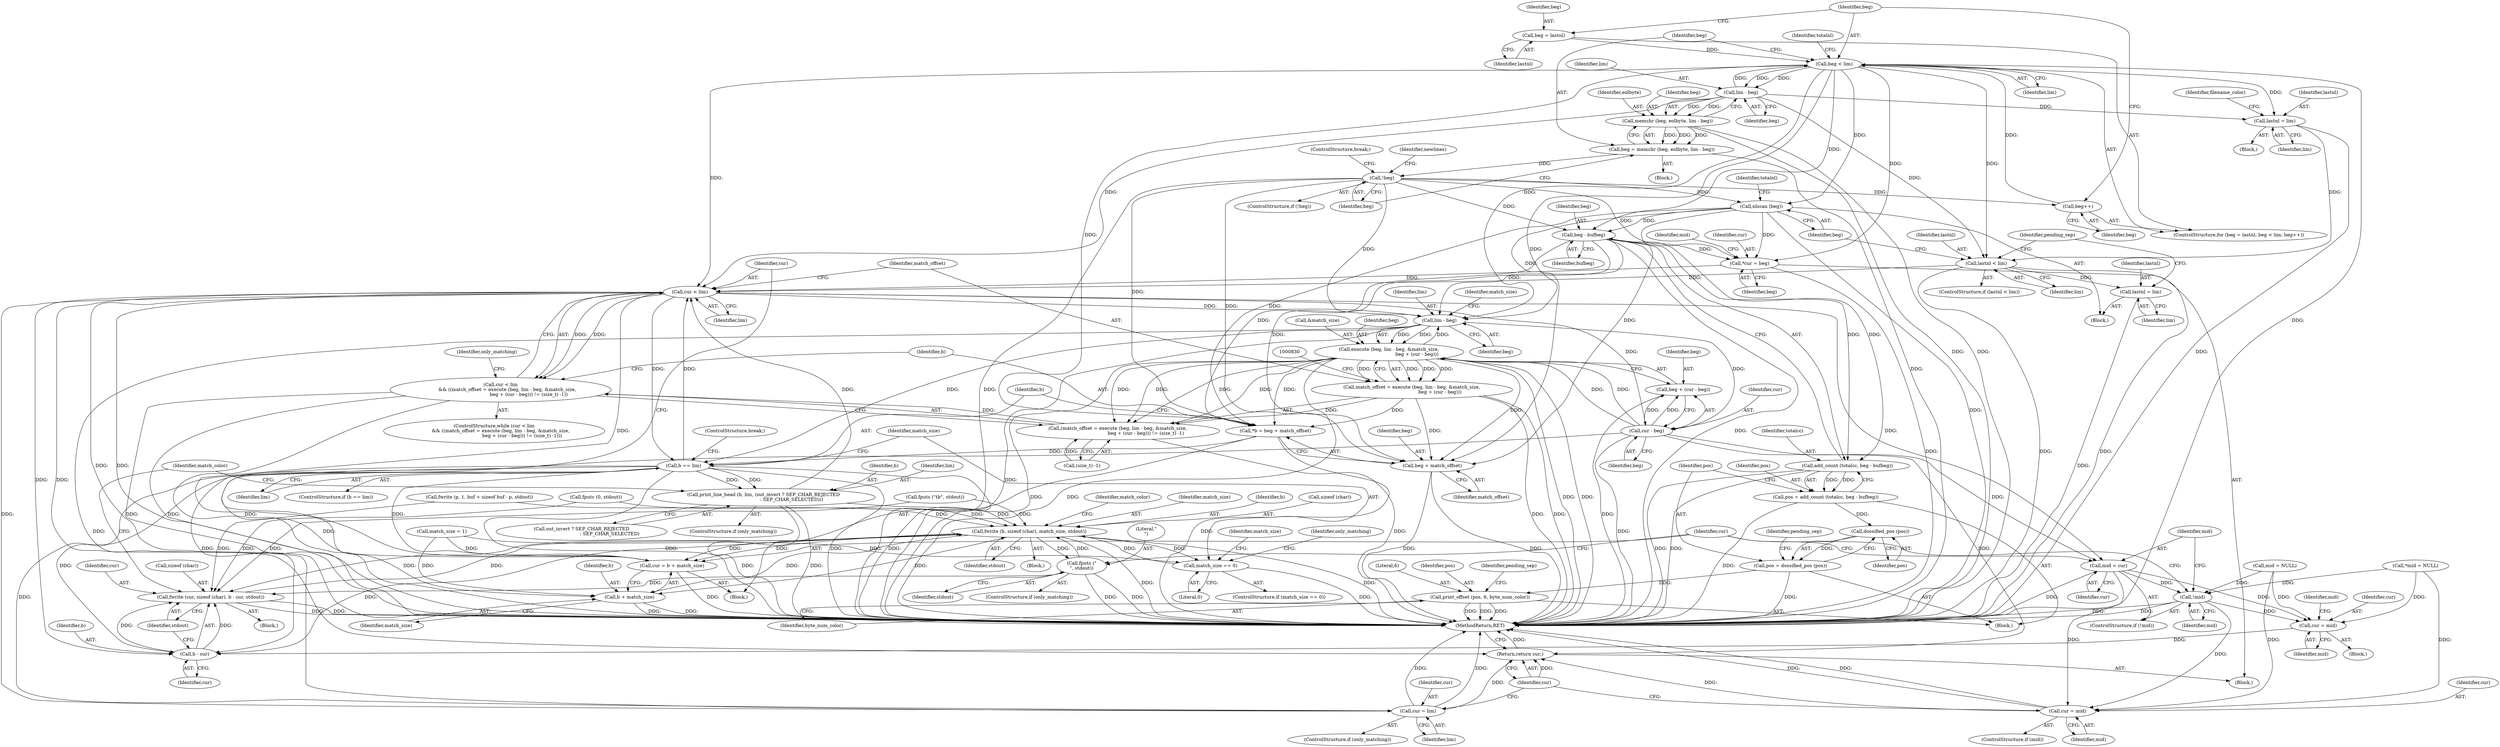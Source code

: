 digraph "0_savannah_8fcf61523644df42e1905c81bed26838e0b04f91@pointer" {
"1000615" [label="(Call,beg = lastnl)"];
"1000618" [label="(Call,beg < lim)"];
"1000629" [label="(Call,lim - beg)"];
"1000626" [label="(Call,memchr (beg, eolbyte, lim - beg))"];
"1000624" [label="(Call,beg = memchr (beg, eolbyte, lim - beg))"];
"1000633" [label="(Call,!beg)"];
"1000621" [label="(Call,beg++)"];
"1000741" [label="(Call,nlscan (beg))"];
"1000770" [label="(Call,beg - bufbeg)"];
"1000768" [label="(Call,add_count (totalcc, beg - bufbeg))"];
"1000766" [label="(Call,pos = add_count (totalcc, beg - bufbeg))"];
"1000775" [label="(Call,dossified_pos (pos))"];
"1000773" [label="(Call,pos = dossified_pos (pos))"];
"1000781" [label="(Call,print_offset (pos, 6, byte_num_color))"];
"1000802" [label="(Call,*cur = beg)"];
"1000811" [label="(Call,cur < lim)"];
"1000810" [label="(Call,cur < lim\n         && ((match_offset = execute (beg, lim - beg, &match_size,\n                                      beg + (cur - beg))) != (size_t) -1))"];
"1000819" [label="(Call,lim - beg)"];
"1000817" [label="(Call,execute (beg, lim - beg, &match_size,\n                                      beg + (cur - beg)))"];
"1000814" [label="(Call,(match_offset = execute (beg, lim - beg, &match_size,\n                                      beg + (cur - beg))) != (size_t) -1)"];
"1000815" [label="(Call,match_offset = execute (beg, lim - beg, &match_size,\n                                      beg + (cur - beg)))"];
"1000835" [label="(Call,*b = beg + match_offset)"];
"1000841" [label="(Call,b == lim)"];
"1000863" [label="(Call,print_line_head (b, lim, (out_invert ? SEP_CHAR_REJECTED\n                                      : SEP_CHAR_SELECTED)))"];
"1000893" [label="(Call,fwrite (b, sizeof (char), match_size, stdout))"];
"1000846" [label="(Call,match_size == 0)"];
"1000883" [label="(Call,fwrite (cur, sizeof (char), b - cur, stdout))"];
"1000903" [label="(Call,fputs (\"\n\", stdout))"];
"1000906" [label="(Call,cur = b + match_size)"];
"1000908" [label="(Call,b + match_size)"];
"1000887" [label="(Call,b - cur)"];
"1000913" [label="(Call,cur = lim)"];
"1000922" [label="(Return,return cur;)"];
"1000837" [label="(Call,beg + match_offset)"];
"1000826" [label="(Call,cur - beg)"];
"1000824" [label="(Call,beg + (cur - beg))"];
"1000856" [label="(Call,mid = cur)"];
"1000854" [label="(Call,!mid)"];
"1000877" [label="(Call,cur = mid)"];
"1000919" [label="(Call,cur = mid)"];
"1000643" [label="(Call,lastnl = lim)"];
"1000737" [label="(Call,lastnl < lim)"];
"1000748" [label="(Call,lastnl = lim)"];
"1000887" [label="(Call,b - cur)"];
"1000809" [label="(ControlStructure,while (cur < lim\n         && ((match_offset = execute (beg, lim - beg, &match_size,\n                                      beg + (cur - beg))) != (size_t) -1)))"];
"1000866" [label="(Call,out_invert ? SEP_CHAR_REJECTED\n                                      : SEP_CHAR_SELECTED)"];
"1001415" [label="(MethodReturn,RET)"];
"1000769" [label="(Identifier,totalcc)"];
"1000911" [label="(ControlStructure,if (only_matching))"];
"1000839" [label="(Identifier,match_offset)"];
"1000907" [label="(Identifier,cur)"];
"1000633" [label="(Call,!beg)"];
"1000614" [label="(ControlStructure,for (beg = lastnl; beg < lim; beg++))"];
"1000811" [label="(Call,cur < lim)"];
"1000904" [label="(Literal,\"\n\")"];
"1000764" [label="(Block,)"];
"1000749" [label="(Identifier,lastnl)"];
"1000883" [label="(Call,fwrite (cur, sizeof (char), b - cur, stdout))"];
"1000898" [label="(Identifier,stdout)"];
"1000628" [label="(Identifier,eolbyte)"];
"1000876" [label="(Block,)"];
"1000806" [label="(Call,*mid = NULL)"];
"1000823" [label="(Identifier,match_size)"];
"1000782" [label="(Identifier,pos)"];
"1000890" [label="(Identifier,stdout)"];
"1000838" [label="(Identifier,beg)"];
"1000895" [label="(Call,sizeof (char))"];
"1000703" [label="(Call,fwrite (p, 1, buf + sizeof buf - p, stdout))"];
"1000818" [label="(Identifier,beg)"];
"1000877" [label="(Call,cur = mid)"];
"1000815" [label="(Call,match_offset = execute (beg, lim - beg, &match_size,\n                                      beg + (cur - beg)))"];
"1000900" [label="(Identifier,match_color)"];
"1000645" [label="(Identifier,lim)"];
"1000819" [label="(Call,lim - beg)"];
"1000798" [label="(Block,)"];
"1000730" [label="(Call,fputc (0, stdout))"];
"1000903" [label="(Call,fputs (\"\n\", stdout))"];
"1000893" [label="(Call,fwrite (b, sizeof (char), match_size, stdout))"];
"1000608" [label="(Block,)"];
"1000626" [label="(Call,memchr (beg, eolbyte, lim - beg))"];
"1000884" [label="(Identifier,cur)"];
"1000771" [label="(Identifier,beg)"];
"1000804" [label="(Identifier,beg)"];
"1000639" [label="(Identifier,totalnl)"];
"1000825" [label="(Identifier,beg)"];
"1000841" [label="(Call,b == lim)"];
"1000624" [label="(Call,beg = memchr (beg, eolbyte, lim - beg))"];
"1000892" [label="(Identifier,match_color)"];
"1000881" [label="(Identifier,mid)"];
"1000643" [label="(Call,lastnl = lim)"];
"1000737" [label="(Call,lastnl < lim)"];
"1000843" [label="(Identifier,lim)"];
"1000629" [label="(Call,lim - beg)"];
"1000814" [label="(Call,(match_offset = execute (beg, lim - beg, &match_size,\n                                      beg + (cur - beg))) != (size_t) -1)"];
"1000817" [label="(Call,execute (beg, lim - beg, &match_size,\n                                      beg + (cur - beg)))"];
"1000632" [label="(ControlStructure,if (!beg))"];
"1000644" [label="(Identifier,lastnl)"];
"1000768" [label="(Call,add_count (totalcc, beg - bufbeg))"];
"1000912" [label="(Identifier,only_matching)"];
"1000748" [label="(Call,lastnl = lim)"];
"1000920" [label="(Identifier,cur)"];
"1000774" [label="(Identifier,pos)"];
"1000850" [label="(Call,match_size = 1)"];
"1000856" [label="(Call,mid = cur)"];
"1000908" [label="(Call,b + match_size)"];
"1000635" [label="(ControlStructure,break;)"];
"1000617" [label="(Identifier,lastnl)"];
"1000847" [label="(Identifier,match_size)"];
"1000750" [label="(Identifier,lim)"];
"1000631" [label="(Identifier,beg)"];
"1000634" [label="(Identifier,beg)"];
"1000786" [label="(Identifier,pending_sep)"];
"1000820" [label="(Identifier,lim)"];
"1000864" [label="(Identifier,b)"];
"1000783" [label="(Literal,6)"];
"1000913" [label="(Call,cur = lim)"];
"1000905" [label="(Identifier,stdout)"];
"1000889" [label="(Identifier,cur)"];
"1000851" [label="(Identifier,match_size)"];
"1000914" [label="(Identifier,cur)"];
"1000802" [label="(Call,*cur = beg)"];
"1000897" [label="(Identifier,match_size)"];
"1000767" [label="(Identifier,pos)"];
"1000862" [label="(Identifier,only_matching)"];
"1000738" [label="(Identifier,lastnl)"];
"1000616" [label="(Identifier,beg)"];
"1000770" [label="(Call,beg - bufbeg)"];
"1000620" [label="(Identifier,lim)"];
"1000846" [label="(Call,match_size == 0)"];
"1000618" [label="(Call,beg < lim)"];
"1000740" [label="(Block,)"];
"1000824" [label="(Call,beg + (cur - beg))"];
"1000857" [label="(Identifier,mid)"];
"1000775" [label="(Call,dossified_pos (pos))"];
"1000917" [label="(ControlStructure,if (mid))"];
"1000879" [label="(Identifier,mid)"];
"1000842" [label="(Identifier,b)"];
"1000627" [label="(Identifier,beg)"];
"1000923" [label="(Identifier,cur)"];
"1000637" [label="(Identifier,newlines)"];
"1000860" [label="(Block,)"];
"1000739" [label="(Identifier,lim)"];
"1000793" [label="(Call,fputs (\"\t\b\", stdout))"];
"1000833" [label="(Block,)"];
"1000615" [label="(Call,beg = lastnl)"];
"1000813" [label="(Identifier,lim)"];
"1000776" [label="(Identifier,pos)"];
"1000844" [label="(ControlStructure,break;)"];
"1000827" [label="(Identifier,cur)"];
"1000744" [label="(Identifier,totalnl)"];
"1000766" [label="(Call,pos = add_count (totalcc, beg - bufbeg))"];
"1000840" [label="(ControlStructure,if (b == lim))"];
"1000910" [label="(Identifier,match_size)"];
"1000858" [label="(Identifier,cur)"];
"1000619" [label="(Identifier,beg)"];
"1000836" [label="(Identifier,b)"];
"1000888" [label="(Identifier,b)"];
"1000919" [label="(Call,cur = mid)"];
"1000736" [label="(ControlStructure,if (lastnl < lim))"];
"1000906" [label="(Call,cur = b + match_size)"];
"1000621" [label="(Call,beg++)"];
"1000816" [label="(Identifier,match_offset)"];
"1000807" [label="(Identifier,mid)"];
"1000863" [label="(Call,print_line_head (b, lim, (out_invert ? SEP_CHAR_REJECTED\n                                      : SEP_CHAR_SELECTED)))"];
"1000803" [label="(Identifier,cur)"];
"1000630" [label="(Identifier,lim)"];
"1000781" [label="(Call,print_offset (pos, 6, byte_num_color))"];
"1000821" [label="(Identifier,beg)"];
"1000871" [label="(Block,)"];
"1000854" [label="(Call,!mid)"];
"1000784" [label="(Identifier,byte_num_color)"];
"1000855" [label="(Identifier,mid)"];
"1000778" [label="(Identifier,pending_sep)"];
"1000901" [label="(ControlStructure,if (only_matching))"];
"1000880" [label="(Call,mid = NULL)"];
"1000915" [label="(Identifier,lim)"];
"1000853" [label="(ControlStructure,if (!mid))"];
"1000752" [label="(Identifier,pending_sep)"];
"1000828" [label="(Identifier,beg)"];
"1000741" [label="(Call,nlscan (beg))"];
"1000773" [label="(Call,pos = dossified_pos (pos))"];
"1000622" [label="(Identifier,beg)"];
"1000810" [label="(Call,cur < lim\n         && ((match_offset = execute (beg, lim - beg, &match_size,\n                                      beg + (cur - beg))) != (size_t) -1))"];
"1000826" [label="(Call,cur - beg)"];
"1000623" [label="(Block,)"];
"1000921" [label="(Identifier,mid)"];
"1000837" [label="(Call,beg + match_offset)"];
"1000822" [label="(Call,&match_size)"];
"1000812" [label="(Identifier,cur)"];
"1000909" [label="(Identifier,b)"];
"1000922" [label="(Return,return cur;)"];
"1000772" [label="(Identifier,bufbeg)"];
"1000829" [label="(Call,(size_t) -1)"];
"1000625" [label="(Identifier,beg)"];
"1000865" [label="(Identifier,lim)"];
"1000861" [label="(ControlStructure,if (only_matching))"];
"1000885" [label="(Call,sizeof (char))"];
"1000845" [label="(ControlStructure,if (match_size == 0))"];
"1000894" [label="(Identifier,b)"];
"1000848" [label="(Literal,0)"];
"1000835" [label="(Call,*b = beg + match_offset)"];
"1000648" [label="(Identifier,filename_color)"];
"1000742" [label="(Identifier,beg)"];
"1000878" [label="(Identifier,cur)"];
"1000615" -> "1000614"  [label="AST: "];
"1000615" -> "1000617"  [label="CFG: "];
"1000616" -> "1000615"  [label="AST: "];
"1000617" -> "1000615"  [label="AST: "];
"1000619" -> "1000615"  [label="CFG: "];
"1000615" -> "1000618"  [label="DDG: "];
"1000618" -> "1000614"  [label="AST: "];
"1000618" -> "1000620"  [label="CFG: "];
"1000619" -> "1000618"  [label="AST: "];
"1000620" -> "1000618"  [label="AST: "];
"1000625" -> "1000618"  [label="CFG: "];
"1000639" -> "1000618"  [label="CFG: "];
"1000618" -> "1001415"  [label="DDG: "];
"1000621" -> "1000618"  [label="DDG: "];
"1000629" -> "1000618"  [label="DDG: "];
"1000618" -> "1000629"  [label="DDG: "];
"1000618" -> "1000629"  [label="DDG: "];
"1000618" -> "1000643"  [label="DDG: "];
"1000618" -> "1000737"  [label="DDG: "];
"1000618" -> "1000741"  [label="DDG: "];
"1000618" -> "1000770"  [label="DDG: "];
"1000618" -> "1000802"  [label="DDG: "];
"1000618" -> "1000811"  [label="DDG: "];
"1000618" -> "1000819"  [label="DDG: "];
"1000618" -> "1000835"  [label="DDG: "];
"1000618" -> "1000837"  [label="DDG: "];
"1000629" -> "1000626"  [label="AST: "];
"1000629" -> "1000631"  [label="CFG: "];
"1000630" -> "1000629"  [label="AST: "];
"1000631" -> "1000629"  [label="AST: "];
"1000626" -> "1000629"  [label="CFG: "];
"1000629" -> "1000626"  [label="DDG: "];
"1000629" -> "1000626"  [label="DDG: "];
"1000629" -> "1000643"  [label="DDG: "];
"1000629" -> "1000737"  [label="DDG: "];
"1000629" -> "1000811"  [label="DDG: "];
"1000626" -> "1000624"  [label="AST: "];
"1000627" -> "1000626"  [label="AST: "];
"1000628" -> "1000626"  [label="AST: "];
"1000624" -> "1000626"  [label="CFG: "];
"1000626" -> "1001415"  [label="DDG: "];
"1000626" -> "1001415"  [label="DDG: "];
"1000626" -> "1000624"  [label="DDG: "];
"1000626" -> "1000624"  [label="DDG: "];
"1000626" -> "1000624"  [label="DDG: "];
"1000624" -> "1000623"  [label="AST: "];
"1000625" -> "1000624"  [label="AST: "];
"1000634" -> "1000624"  [label="CFG: "];
"1000624" -> "1001415"  [label="DDG: "];
"1000624" -> "1000633"  [label="DDG: "];
"1000633" -> "1000632"  [label="AST: "];
"1000633" -> "1000634"  [label="CFG: "];
"1000634" -> "1000633"  [label="AST: "];
"1000635" -> "1000633"  [label="CFG: "];
"1000637" -> "1000633"  [label="CFG: "];
"1000633" -> "1001415"  [label="DDG: "];
"1000633" -> "1000621"  [label="DDG: "];
"1000633" -> "1000741"  [label="DDG: "];
"1000633" -> "1000770"  [label="DDG: "];
"1000633" -> "1000802"  [label="DDG: "];
"1000633" -> "1000819"  [label="DDG: "];
"1000633" -> "1000835"  [label="DDG: "];
"1000633" -> "1000837"  [label="DDG: "];
"1000621" -> "1000614"  [label="AST: "];
"1000621" -> "1000622"  [label="CFG: "];
"1000622" -> "1000621"  [label="AST: "];
"1000619" -> "1000621"  [label="CFG: "];
"1000741" -> "1000740"  [label="AST: "];
"1000741" -> "1000742"  [label="CFG: "];
"1000742" -> "1000741"  [label="AST: "];
"1000744" -> "1000741"  [label="CFG: "];
"1000741" -> "1001415"  [label="DDG: "];
"1000741" -> "1000770"  [label="DDG: "];
"1000741" -> "1000802"  [label="DDG: "];
"1000741" -> "1000819"  [label="DDG: "];
"1000741" -> "1000835"  [label="DDG: "];
"1000741" -> "1000837"  [label="DDG: "];
"1000770" -> "1000768"  [label="AST: "];
"1000770" -> "1000772"  [label="CFG: "];
"1000771" -> "1000770"  [label="AST: "];
"1000772" -> "1000770"  [label="AST: "];
"1000768" -> "1000770"  [label="CFG: "];
"1000770" -> "1001415"  [label="DDG: "];
"1000770" -> "1000768"  [label="DDG: "];
"1000770" -> "1000768"  [label="DDG: "];
"1000770" -> "1000802"  [label="DDG: "];
"1000770" -> "1000819"  [label="DDG: "];
"1000770" -> "1000835"  [label="DDG: "];
"1000770" -> "1000837"  [label="DDG: "];
"1000768" -> "1000766"  [label="AST: "];
"1000769" -> "1000768"  [label="AST: "];
"1000766" -> "1000768"  [label="CFG: "];
"1000768" -> "1001415"  [label="DDG: "];
"1000768" -> "1001415"  [label="DDG: "];
"1000768" -> "1000766"  [label="DDG: "];
"1000768" -> "1000766"  [label="DDG: "];
"1000766" -> "1000764"  [label="AST: "];
"1000767" -> "1000766"  [label="AST: "];
"1000774" -> "1000766"  [label="CFG: "];
"1000766" -> "1001415"  [label="DDG: "];
"1000766" -> "1000775"  [label="DDG: "];
"1000775" -> "1000773"  [label="AST: "];
"1000775" -> "1000776"  [label="CFG: "];
"1000776" -> "1000775"  [label="AST: "];
"1000773" -> "1000775"  [label="CFG: "];
"1000775" -> "1000773"  [label="DDG: "];
"1000773" -> "1000764"  [label="AST: "];
"1000774" -> "1000773"  [label="AST: "];
"1000778" -> "1000773"  [label="CFG: "];
"1000773" -> "1001415"  [label="DDG: "];
"1000773" -> "1000781"  [label="DDG: "];
"1000781" -> "1000764"  [label="AST: "];
"1000781" -> "1000784"  [label="CFG: "];
"1000782" -> "1000781"  [label="AST: "];
"1000783" -> "1000781"  [label="AST: "];
"1000784" -> "1000781"  [label="AST: "];
"1000786" -> "1000781"  [label="CFG: "];
"1000781" -> "1001415"  [label="DDG: "];
"1000781" -> "1001415"  [label="DDG: "];
"1000781" -> "1001415"  [label="DDG: "];
"1000802" -> "1000798"  [label="AST: "];
"1000802" -> "1000804"  [label="CFG: "];
"1000803" -> "1000802"  [label="AST: "];
"1000804" -> "1000802"  [label="AST: "];
"1000807" -> "1000802"  [label="CFG: "];
"1000802" -> "1001415"  [label="DDG: "];
"1000802" -> "1000811"  [label="DDG: "];
"1000811" -> "1000810"  [label="AST: "];
"1000811" -> "1000813"  [label="CFG: "];
"1000812" -> "1000811"  [label="AST: "];
"1000813" -> "1000811"  [label="AST: "];
"1000816" -> "1000811"  [label="CFG: "];
"1000810" -> "1000811"  [label="CFG: "];
"1000811" -> "1001415"  [label="DDG: "];
"1000811" -> "1001415"  [label="DDG: "];
"1000811" -> "1000810"  [label="DDG: "];
"1000811" -> "1000810"  [label="DDG: "];
"1000906" -> "1000811"  [label="DDG: "];
"1000841" -> "1000811"  [label="DDG: "];
"1000863" -> "1000811"  [label="DDG: "];
"1000737" -> "1000811"  [label="DDG: "];
"1000811" -> "1000819"  [label="DDG: "];
"1000811" -> "1000826"  [label="DDG: "];
"1000811" -> "1000841"  [label="DDG: "];
"1000811" -> "1000856"  [label="DDG: "];
"1000811" -> "1000887"  [label="DDG: "];
"1000811" -> "1000913"  [label="DDG: "];
"1000811" -> "1000922"  [label="DDG: "];
"1000810" -> "1000809"  [label="AST: "];
"1000810" -> "1000814"  [label="CFG: "];
"1000814" -> "1000810"  [label="AST: "];
"1000836" -> "1000810"  [label="CFG: "];
"1000912" -> "1000810"  [label="CFG: "];
"1000810" -> "1001415"  [label="DDG: "];
"1000810" -> "1001415"  [label="DDG: "];
"1000810" -> "1001415"  [label="DDG: "];
"1000814" -> "1000810"  [label="DDG: "];
"1000819" -> "1000817"  [label="AST: "];
"1000819" -> "1000821"  [label="CFG: "];
"1000820" -> "1000819"  [label="AST: "];
"1000821" -> "1000819"  [label="AST: "];
"1000823" -> "1000819"  [label="CFG: "];
"1000819" -> "1001415"  [label="DDG: "];
"1000819" -> "1000817"  [label="DDG: "];
"1000819" -> "1000817"  [label="DDG: "];
"1000817" -> "1000819"  [label="DDG: "];
"1000819" -> "1000826"  [label="DDG: "];
"1000819" -> "1000841"  [label="DDG: "];
"1000819" -> "1000913"  [label="DDG: "];
"1000817" -> "1000815"  [label="AST: "];
"1000817" -> "1000824"  [label="CFG: "];
"1000818" -> "1000817"  [label="AST: "];
"1000822" -> "1000817"  [label="AST: "];
"1000824" -> "1000817"  [label="AST: "];
"1000815" -> "1000817"  [label="CFG: "];
"1000817" -> "1001415"  [label="DDG: "];
"1000817" -> "1001415"  [label="DDG: "];
"1000817" -> "1001415"  [label="DDG: "];
"1000817" -> "1001415"  [label="DDG: "];
"1000817" -> "1000814"  [label="DDG: "];
"1000817" -> "1000814"  [label="DDG: "];
"1000817" -> "1000814"  [label="DDG: "];
"1000817" -> "1000814"  [label="DDG: "];
"1000817" -> "1000815"  [label="DDG: "];
"1000817" -> "1000815"  [label="DDG: "];
"1000817" -> "1000815"  [label="DDG: "];
"1000817" -> "1000815"  [label="DDG: "];
"1000826" -> "1000817"  [label="DDG: "];
"1000826" -> "1000817"  [label="DDG: "];
"1000817" -> "1000835"  [label="DDG: "];
"1000817" -> "1000837"  [label="DDG: "];
"1000814" -> "1000829"  [label="CFG: "];
"1000815" -> "1000814"  [label="AST: "];
"1000829" -> "1000814"  [label="AST: "];
"1000814" -> "1001415"  [label="DDG: "];
"1000815" -> "1000814"  [label="DDG: "];
"1000829" -> "1000814"  [label="DDG: "];
"1000816" -> "1000815"  [label="AST: "];
"1000830" -> "1000815"  [label="CFG: "];
"1000815" -> "1001415"  [label="DDG: "];
"1000815" -> "1001415"  [label="DDG: "];
"1000815" -> "1000835"  [label="DDG: "];
"1000815" -> "1000837"  [label="DDG: "];
"1000835" -> "1000833"  [label="AST: "];
"1000835" -> "1000837"  [label="CFG: "];
"1000836" -> "1000835"  [label="AST: "];
"1000837" -> "1000835"  [label="AST: "];
"1000842" -> "1000835"  [label="CFG: "];
"1000835" -> "1001415"  [label="DDG: "];
"1000835" -> "1000841"  [label="DDG: "];
"1000841" -> "1000840"  [label="AST: "];
"1000841" -> "1000843"  [label="CFG: "];
"1000842" -> "1000841"  [label="AST: "];
"1000843" -> "1000841"  [label="AST: "];
"1000844" -> "1000841"  [label="CFG: "];
"1000847" -> "1000841"  [label="CFG: "];
"1000841" -> "1001415"  [label="DDG: "];
"1000841" -> "1001415"  [label="DDG: "];
"1000841" -> "1001415"  [label="DDG: "];
"1000841" -> "1000863"  [label="DDG: "];
"1000841" -> "1000863"  [label="DDG: "];
"1000841" -> "1000887"  [label="DDG: "];
"1000841" -> "1000906"  [label="DDG: "];
"1000841" -> "1000908"  [label="DDG: "];
"1000841" -> "1000913"  [label="DDG: "];
"1000863" -> "1000861"  [label="AST: "];
"1000863" -> "1000866"  [label="CFG: "];
"1000864" -> "1000863"  [label="AST: "];
"1000865" -> "1000863"  [label="AST: "];
"1000866" -> "1000863"  [label="AST: "];
"1000892" -> "1000863"  [label="CFG: "];
"1000863" -> "1001415"  [label="DDG: "];
"1000863" -> "1001415"  [label="DDG: "];
"1000863" -> "1000893"  [label="DDG: "];
"1000893" -> "1000860"  [label="AST: "];
"1000893" -> "1000898"  [label="CFG: "];
"1000894" -> "1000893"  [label="AST: "];
"1000895" -> "1000893"  [label="AST: "];
"1000897" -> "1000893"  [label="AST: "];
"1000898" -> "1000893"  [label="AST: "];
"1000900" -> "1000893"  [label="CFG: "];
"1000893" -> "1001415"  [label="DDG: "];
"1000893" -> "1001415"  [label="DDG: "];
"1000893" -> "1000846"  [label="DDG: "];
"1000893" -> "1000883"  [label="DDG: "];
"1000887" -> "1000893"  [label="DDG: "];
"1000846" -> "1000893"  [label="DDG: "];
"1000793" -> "1000893"  [label="DDG: "];
"1000883" -> "1000893"  [label="DDG: "];
"1000730" -> "1000893"  [label="DDG: "];
"1000703" -> "1000893"  [label="DDG: "];
"1000903" -> "1000893"  [label="DDG: "];
"1000893" -> "1000903"  [label="DDG: "];
"1000893" -> "1000906"  [label="DDG: "];
"1000893" -> "1000906"  [label="DDG: "];
"1000893" -> "1000908"  [label="DDG: "];
"1000893" -> "1000908"  [label="DDG: "];
"1000846" -> "1000845"  [label="AST: "];
"1000846" -> "1000848"  [label="CFG: "];
"1000847" -> "1000846"  [label="AST: "];
"1000848" -> "1000846"  [label="AST: "];
"1000851" -> "1000846"  [label="CFG: "];
"1000862" -> "1000846"  [label="CFG: "];
"1000846" -> "1001415"  [label="DDG: "];
"1000850" -> "1000846"  [label="DDG: "];
"1000883" -> "1000871"  [label="AST: "];
"1000883" -> "1000890"  [label="CFG: "];
"1000884" -> "1000883"  [label="AST: "];
"1000885" -> "1000883"  [label="AST: "];
"1000887" -> "1000883"  [label="AST: "];
"1000890" -> "1000883"  [label="AST: "];
"1000892" -> "1000883"  [label="CFG: "];
"1000883" -> "1001415"  [label="DDG: "];
"1000883" -> "1001415"  [label="DDG: "];
"1000887" -> "1000883"  [label="DDG: "];
"1000887" -> "1000883"  [label="DDG: "];
"1000793" -> "1000883"  [label="DDG: "];
"1000730" -> "1000883"  [label="DDG: "];
"1000703" -> "1000883"  [label="DDG: "];
"1000903" -> "1000883"  [label="DDG: "];
"1000903" -> "1000901"  [label="AST: "];
"1000903" -> "1000905"  [label="CFG: "];
"1000904" -> "1000903"  [label="AST: "];
"1000905" -> "1000903"  [label="AST: "];
"1000907" -> "1000903"  [label="CFG: "];
"1000903" -> "1001415"  [label="DDG: "];
"1000903" -> "1001415"  [label="DDG: "];
"1000906" -> "1000833"  [label="AST: "];
"1000906" -> "1000908"  [label="CFG: "];
"1000907" -> "1000906"  [label="AST: "];
"1000908" -> "1000906"  [label="AST: "];
"1000812" -> "1000906"  [label="CFG: "];
"1000906" -> "1001415"  [label="DDG: "];
"1000850" -> "1000906"  [label="DDG: "];
"1000908" -> "1000910"  [label="CFG: "];
"1000909" -> "1000908"  [label="AST: "];
"1000910" -> "1000908"  [label="AST: "];
"1000908" -> "1001415"  [label="DDG: "];
"1000908" -> "1001415"  [label="DDG: "];
"1000850" -> "1000908"  [label="DDG: "];
"1000887" -> "1000889"  [label="CFG: "];
"1000888" -> "1000887"  [label="AST: "];
"1000889" -> "1000887"  [label="AST: "];
"1000890" -> "1000887"  [label="CFG: "];
"1000877" -> "1000887"  [label="DDG: "];
"1000826" -> "1000887"  [label="DDG: "];
"1000913" -> "1000911"  [label="AST: "];
"1000913" -> "1000915"  [label="CFG: "];
"1000914" -> "1000913"  [label="AST: "];
"1000915" -> "1000913"  [label="AST: "];
"1000923" -> "1000913"  [label="CFG: "];
"1000913" -> "1001415"  [label="DDG: "];
"1000913" -> "1001415"  [label="DDG: "];
"1000913" -> "1000922"  [label="DDG: "];
"1000922" -> "1000798"  [label="AST: "];
"1000922" -> "1000923"  [label="CFG: "];
"1000923" -> "1000922"  [label="AST: "];
"1001415" -> "1000922"  [label="CFG: "];
"1000922" -> "1001415"  [label="DDG: "];
"1000923" -> "1000922"  [label="DDG: "];
"1000919" -> "1000922"  [label="DDG: "];
"1000826" -> "1000922"  [label="DDG: "];
"1000837" -> "1000839"  [label="CFG: "];
"1000838" -> "1000837"  [label="AST: "];
"1000839" -> "1000837"  [label="AST: "];
"1000837" -> "1001415"  [label="DDG: "];
"1000837" -> "1001415"  [label="DDG: "];
"1000826" -> "1000824"  [label="AST: "];
"1000826" -> "1000828"  [label="CFG: "];
"1000827" -> "1000826"  [label="AST: "];
"1000828" -> "1000826"  [label="AST: "];
"1000824" -> "1000826"  [label="CFG: "];
"1000826" -> "1001415"  [label="DDG: "];
"1000826" -> "1000824"  [label="DDG: "];
"1000826" -> "1000824"  [label="DDG: "];
"1000826" -> "1000856"  [label="DDG: "];
"1000825" -> "1000824"  [label="AST: "];
"1000824" -> "1001415"  [label="DDG: "];
"1000856" -> "1000853"  [label="AST: "];
"1000856" -> "1000858"  [label="CFG: "];
"1000857" -> "1000856"  [label="AST: "];
"1000858" -> "1000856"  [label="AST: "];
"1000907" -> "1000856"  [label="CFG: "];
"1000856" -> "1001415"  [label="DDG: "];
"1000856" -> "1000854"  [label="DDG: "];
"1000856" -> "1000877"  [label="DDG: "];
"1000856" -> "1000919"  [label="DDG: "];
"1000854" -> "1000853"  [label="AST: "];
"1000854" -> "1000855"  [label="CFG: "];
"1000855" -> "1000854"  [label="AST: "];
"1000857" -> "1000854"  [label="CFG: "];
"1000907" -> "1000854"  [label="CFG: "];
"1000854" -> "1001415"  [label="DDG: "];
"1000854" -> "1001415"  [label="DDG: "];
"1000806" -> "1000854"  [label="DDG: "];
"1000880" -> "1000854"  [label="DDG: "];
"1000854" -> "1000877"  [label="DDG: "];
"1000854" -> "1000919"  [label="DDG: "];
"1000877" -> "1000876"  [label="AST: "];
"1000877" -> "1000879"  [label="CFG: "];
"1000878" -> "1000877"  [label="AST: "];
"1000879" -> "1000877"  [label="AST: "];
"1000881" -> "1000877"  [label="CFG: "];
"1000806" -> "1000877"  [label="DDG: "];
"1000880" -> "1000877"  [label="DDG: "];
"1000919" -> "1000917"  [label="AST: "];
"1000919" -> "1000921"  [label="CFG: "];
"1000920" -> "1000919"  [label="AST: "];
"1000921" -> "1000919"  [label="AST: "];
"1000923" -> "1000919"  [label="CFG: "];
"1000919" -> "1001415"  [label="DDG: "];
"1000919" -> "1001415"  [label="DDG: "];
"1000806" -> "1000919"  [label="DDG: "];
"1000880" -> "1000919"  [label="DDG: "];
"1000643" -> "1000608"  [label="AST: "];
"1000643" -> "1000645"  [label="CFG: "];
"1000644" -> "1000643"  [label="AST: "];
"1000645" -> "1000643"  [label="AST: "];
"1000648" -> "1000643"  [label="CFG: "];
"1000643" -> "1001415"  [label="DDG: "];
"1000643" -> "1000737"  [label="DDG: "];
"1000737" -> "1000736"  [label="AST: "];
"1000737" -> "1000739"  [label="CFG: "];
"1000738" -> "1000737"  [label="AST: "];
"1000739" -> "1000737"  [label="AST: "];
"1000742" -> "1000737"  [label="CFG: "];
"1000752" -> "1000737"  [label="CFG: "];
"1000737" -> "1001415"  [label="DDG: "];
"1000737" -> "1001415"  [label="DDG: "];
"1000737" -> "1000748"  [label="DDG: "];
"1000748" -> "1000740"  [label="AST: "];
"1000748" -> "1000750"  [label="CFG: "];
"1000749" -> "1000748"  [label="AST: "];
"1000750" -> "1000748"  [label="AST: "];
"1000752" -> "1000748"  [label="CFG: "];
"1000748" -> "1001415"  [label="DDG: "];
}
